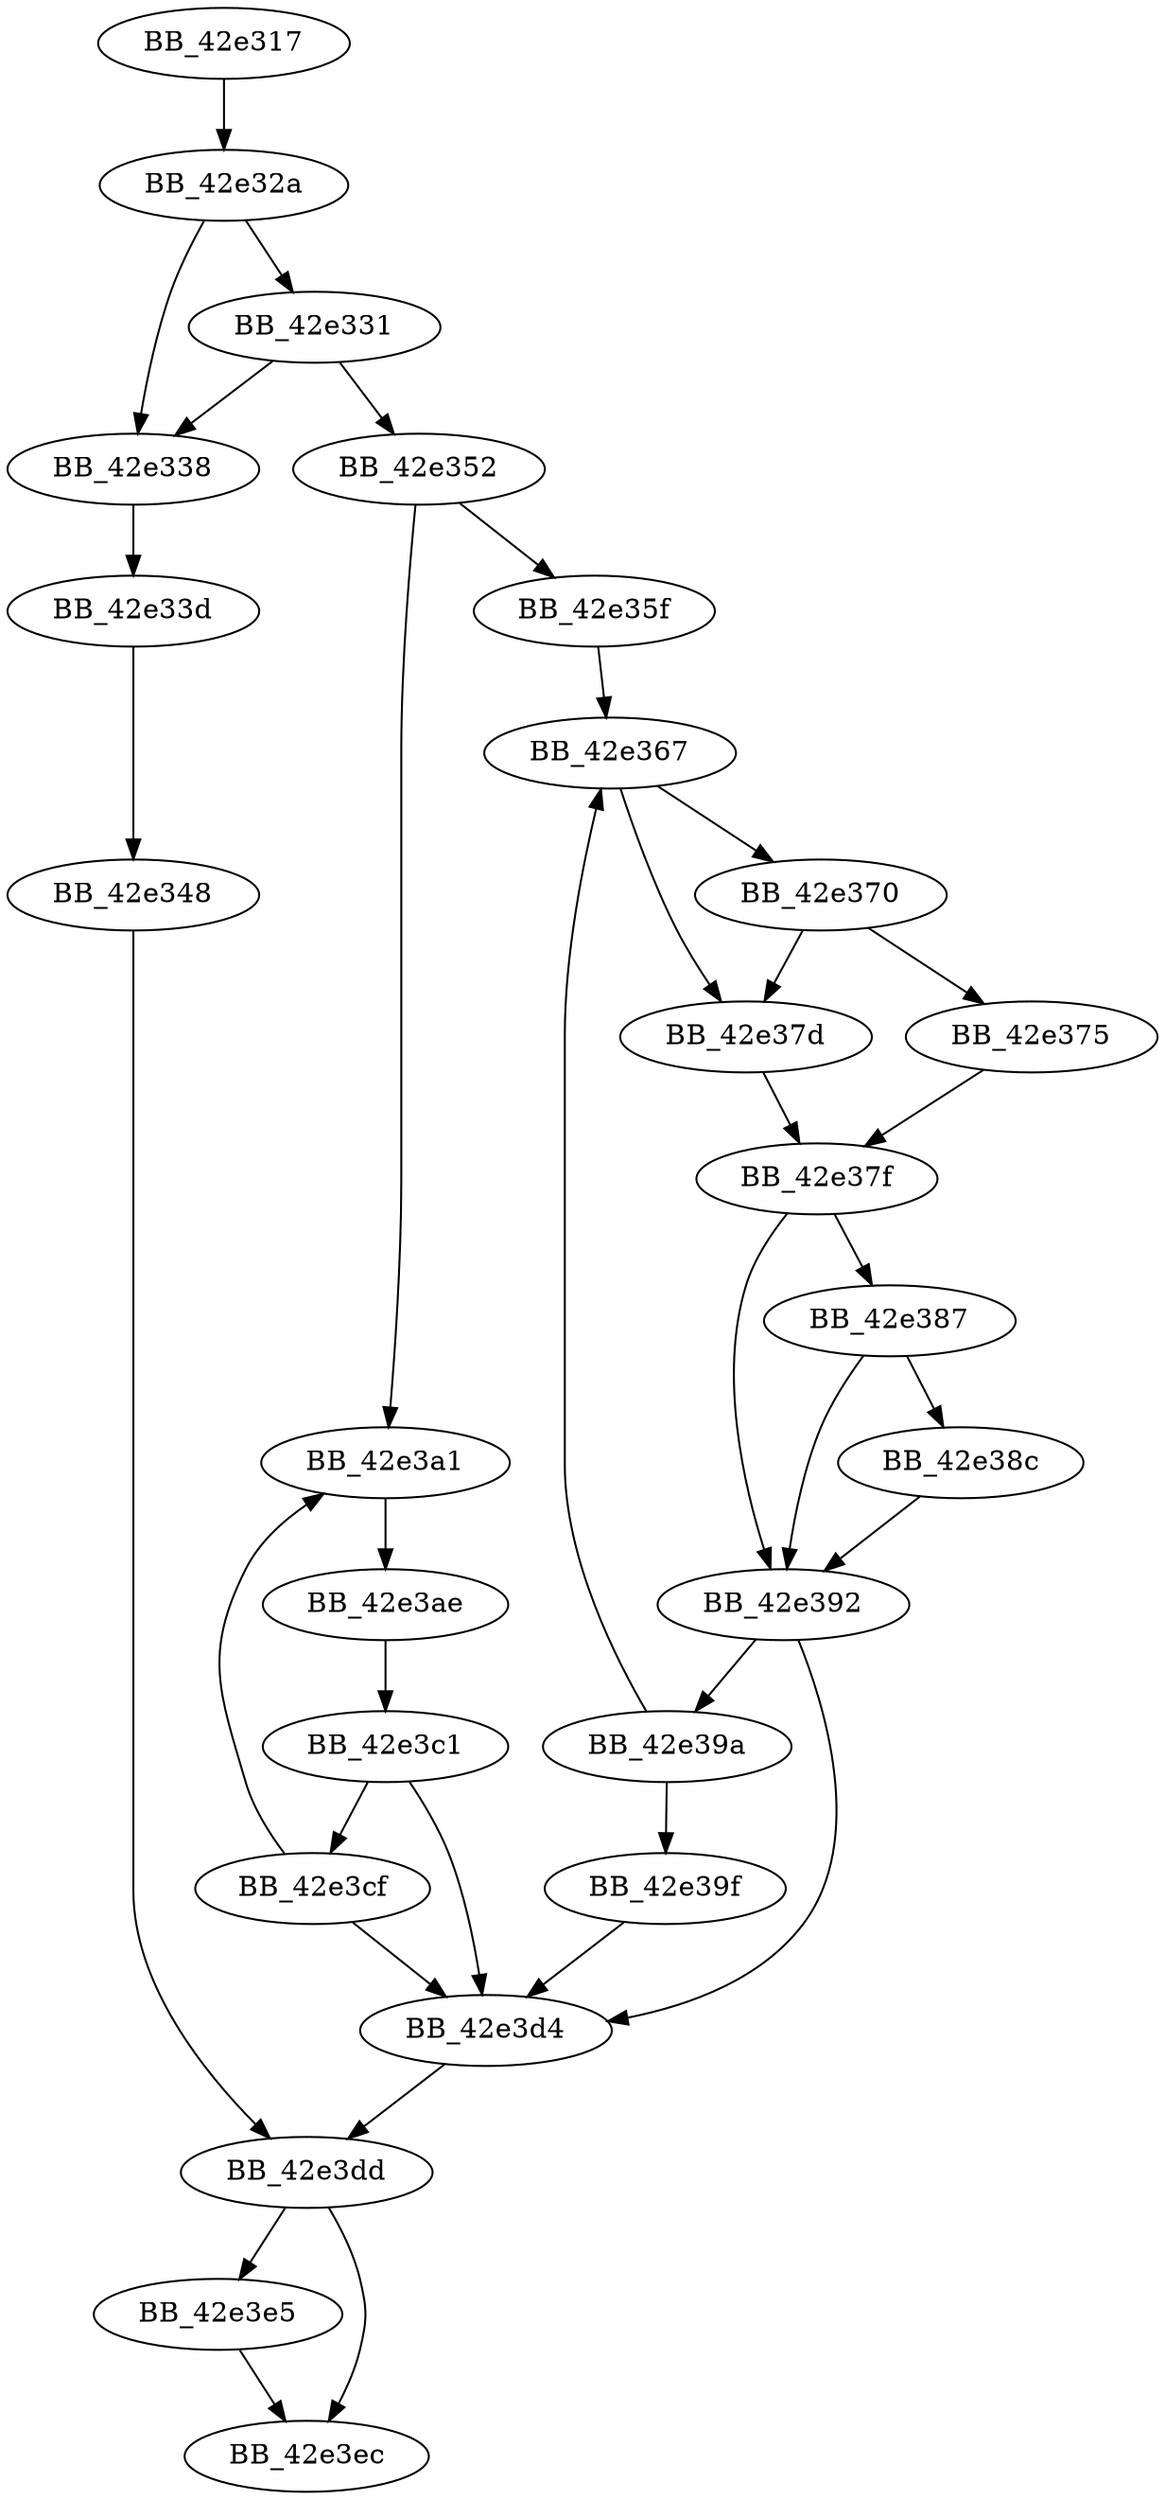 DiGraph __wcsicmp_l{
BB_42e317->BB_42e32a
BB_42e32a->BB_42e331
BB_42e32a->BB_42e338
BB_42e331->BB_42e338
BB_42e331->BB_42e352
BB_42e338->BB_42e33d
BB_42e33d->BB_42e348
BB_42e348->BB_42e3dd
BB_42e352->BB_42e35f
BB_42e352->BB_42e3a1
BB_42e35f->BB_42e367
BB_42e367->BB_42e370
BB_42e367->BB_42e37d
BB_42e370->BB_42e375
BB_42e370->BB_42e37d
BB_42e375->BB_42e37f
BB_42e37d->BB_42e37f
BB_42e37f->BB_42e387
BB_42e37f->BB_42e392
BB_42e387->BB_42e38c
BB_42e387->BB_42e392
BB_42e38c->BB_42e392
BB_42e392->BB_42e39a
BB_42e392->BB_42e3d4
BB_42e39a->BB_42e367
BB_42e39a->BB_42e39f
BB_42e39f->BB_42e3d4
BB_42e3a1->BB_42e3ae
BB_42e3ae->BB_42e3c1
BB_42e3c1->BB_42e3cf
BB_42e3c1->BB_42e3d4
BB_42e3cf->BB_42e3a1
BB_42e3cf->BB_42e3d4
BB_42e3d4->BB_42e3dd
BB_42e3dd->BB_42e3e5
BB_42e3dd->BB_42e3ec
BB_42e3e5->BB_42e3ec
}
